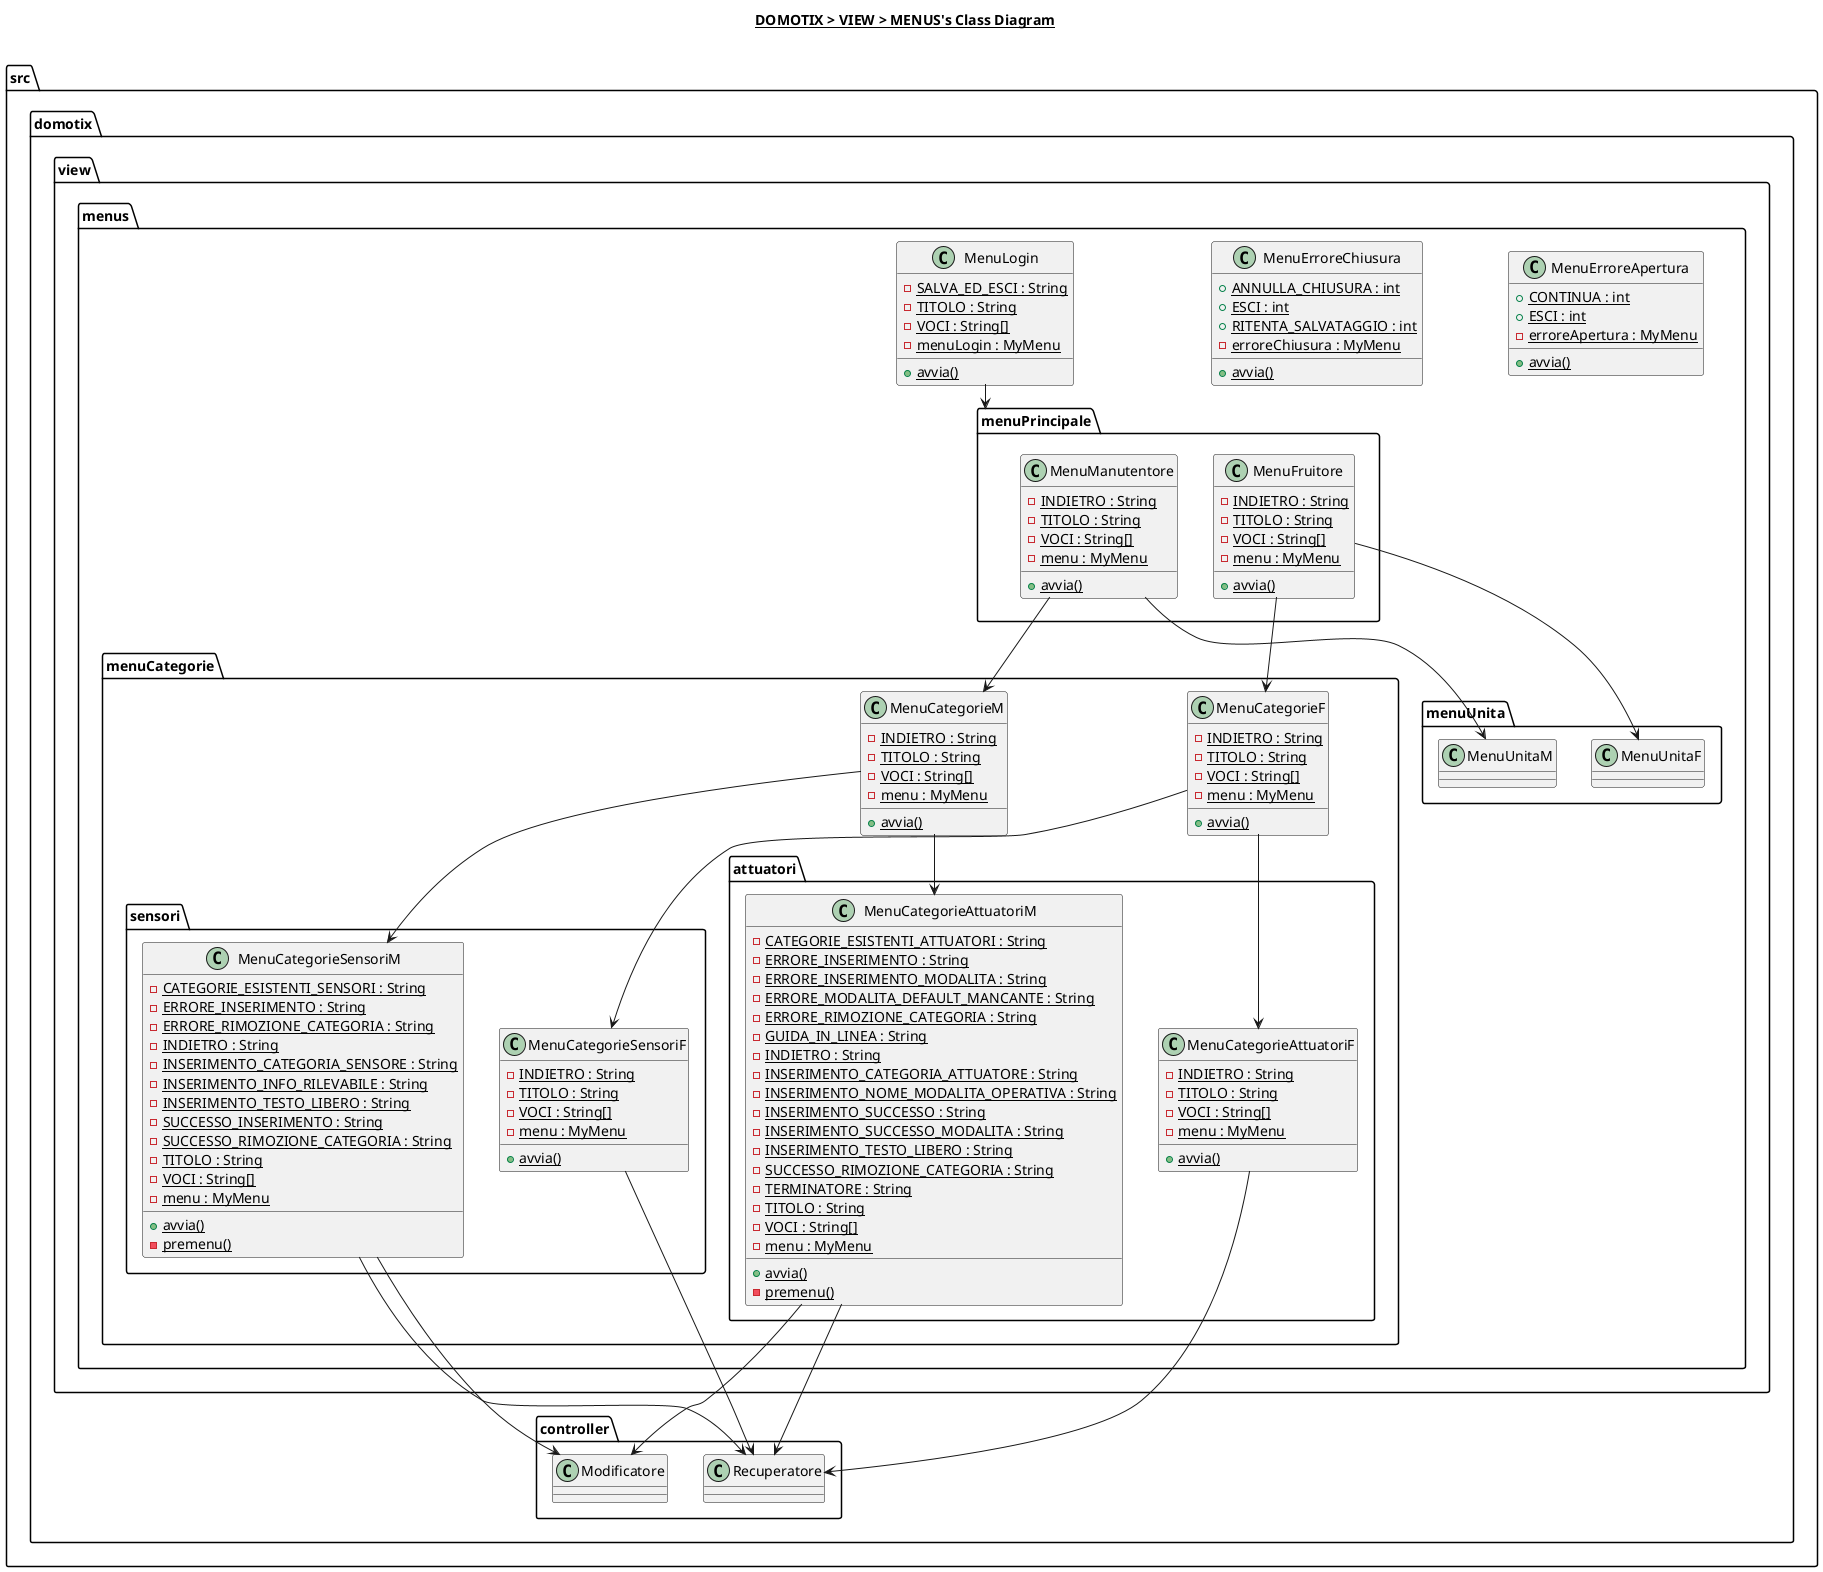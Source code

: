 @startuml

title __DOMOTIX > VIEW > MENUS's Class Diagram__\n

namespace src.domotix.view.menus {
    class src.domotix.view.menus.MenuErroreApertura {
        {static} + CONTINUA : int
        {static} + ESCI : int
        {static} - erroreApertura : MyMenu
        {static} + avvia()
    }

    class src.domotix.view.menus.MenuErroreChiusura {
        {static} + ANNULLA_CHIUSURA : int
        {static} + ESCI : int
        {static} + RITENTA_SALVATAGGIO : int
        {static} - erroreChiusura : MyMenu
        {static} + avvia()
    }

    class src.domotix.view.menus.MenuLogin {
        {static} - SALVA_ED_ESCI : String
        {static} - TITOLO : String
        {static} - VOCI : String[]
        {static} - menuLogin : MyMenu
        {static} + avvia()
    }

    namespace menuPrincipale {
        class src.domotix.view.menus.menuPrincipale.MenuFruitore {
            {static} - INDIETRO : String
            {static} - TITOLO : String
            {static} - VOCI : String[]
            {static} - menu : MyMenu
            {static} + avvia()
        }

        class src.domotix.view.menus.menuPrincipale.MenuManutentore {
            {static} - INDIETRO : String
            {static} - TITOLO : String
            {static} - VOCI : String[]
            {static} - menu : MyMenu
            {static} + avvia()
        }
    }

    namespace menuCategorie {
        class src.domotix.view.menus.menuCategorie.MenuCategorieF {
            {static} - INDIETRO : String
            {static} - TITOLO : String
            {static} - VOCI : String[]
            {static} - menu : MyMenu
            {static} + avvia()
        }

        class src.domotix.view.menus.menuCategorie.MenuCategorieM {
            {static} - INDIETRO : String
            {static} - TITOLO : String
            {static} - VOCI : String[]
            {static} - menu : MyMenu
            {static} + avvia()
        }

        namespace sensori {
            class src.domotix.view.menus.menuCategorie.sensori.MenuCategorieSensoriF {
                {static} - INDIETRO : String
                {static} - TITOLO : String
                {static} - VOCI : String[]
                {static} - menu : MyMenu
                {static} + avvia()
            }

            class src.domotix.view.menus.menuCategorie.sensori.MenuCategorieSensoriM {
                {static} - CATEGORIE_ESISTENTI_SENSORI : String
                {static} - ERRORE_INSERIMENTO : String
                {static} - ERRORE_RIMOZIONE_CATEGORIA : String
                {static} - INDIETRO : String
                {static} - INSERIMENTO_CATEGORIA_SENSORE : String
                {static} - INSERIMENTO_INFO_RILEVABILE : String
                {static} - INSERIMENTO_TESTO_LIBERO : String
                {static} - SUCCESSO_INSERIMENTO : String
                {static} - SUCCESSO_RIMOZIONE_CATEGORIA : String
                {static} - TITOLO : String
                {static} - VOCI : String[]
                {static} - menu : MyMenu
                {static} + avvia()
                {static} - premenu()
            }
        }

        namespace attuatori {
            class src.domotix.view.menus.menuCategorie.attuatori.MenuCategorieAttuatoriF {
                {static} - INDIETRO : String
                {static} - TITOLO : String
                {static} - VOCI : String[]
                {static} - menu : MyMenu
                {static} + avvia()
            }

            class src.domotix.view.menus.menuCategorie.attuatori.MenuCategorieAttuatoriM {
                {static} - CATEGORIE_ESISTENTI_ATTUATORI : String
                {static} - ERRORE_INSERIMENTO : String
                {static} - ERRORE_INSERIMENTO_MODALITA : String
                {static} - ERRORE_MODALITA_DEFAULT_MANCANTE : String
                {static} - ERRORE_RIMOZIONE_CATEGORIA : String
                {static} - GUIDA_IN_LINEA : String
                {static} - INDIETRO : String
                {static} - INSERIMENTO_CATEGORIA_ATTUATORE : String
                {static} - INSERIMENTO_NOME_MODALITA_OPERATIVA : String
                {static} - INSERIMENTO_SUCCESSO : String
                {static} - INSERIMENTO_SUCCESSO_MODALITA : String
                {static} - INSERIMENTO_TESTO_LIBERO : String
                {static} - SUCCESSO_RIMOZIONE_CATEGORIA : String
                {static} - TERMINATORE : String
                {static} - TITOLO : String
                {static} - VOCI : String[]
                {static} - menu : MyMenu
                {static} + avvia()
                {static} - premenu()
            }
        }
    }

    namespace menuUnita {
    }
}

src.domotix.view.menus.MenuLogin --> src.domotix.view.menus.menuPrincipale
src.domotix.view.menus.menuPrincipale.MenuManutentore --> src.domotix.view.menus.menuUnita.MenuUnitaM
src.domotix.view.menus.menuPrincipale.MenuFruitore --> src.domotix.view.menus.menuUnita.MenuUnitaF
src.domotix.view.menus.menuPrincipale.MenuManutentore --> src.domotix.view.menus.menuCategorie.MenuCategorieM
src.domotix.view.menus.menuPrincipale.MenuFruitore --> src.domotix.view.menus.menuCategorie.MenuCategorieF
src.domotix.view.menus.menuCategorie.MenuCategorieM --> src.domotix.view.menus.menuCategorie.attuatori.MenuCategorieAttuatoriM
src.domotix.view.menus.menuCategorie.MenuCategorieM --> src.domotix.view.menus.menuCategorie.sensori.MenuCategorieSensoriM
src.domotix.view.menus.menuCategorie.MenuCategorieF --> src.domotix.view.menus.menuCategorie.attuatori.MenuCategorieAttuatoriF
src.domotix.view.menus.menuCategorie.MenuCategorieF --> src.domotix.view.menus.menuCategorie.sensori.MenuCategorieSensoriF

src.domotix.view.menus.menuCategorie.attuatori.MenuCategorieAttuatoriM --> src.domotix.controller.Modificatore
src.domotix.view.menus.menuCategorie.attuatori.MenuCategorieAttuatoriM --> src.domotix.controller.Recuperatore
src.domotix.view.menus.menuCategorie.attuatori.MenuCategorieAttuatoriF --> src.domotix.controller.Recuperatore
src.domotix.view.menus.menuCategorie.sensori.MenuCategorieSensoriM --> src.domotix.controller.Modificatore
src.domotix.view.menus.menuCategorie.sensori.MenuCategorieSensoriM --> src.domotix.controller.Recuperatore
src.domotix.view.menus.menuCategorie.sensori.MenuCategorieSensoriF --> src.domotix.controller.Recuperatore

@enduml
